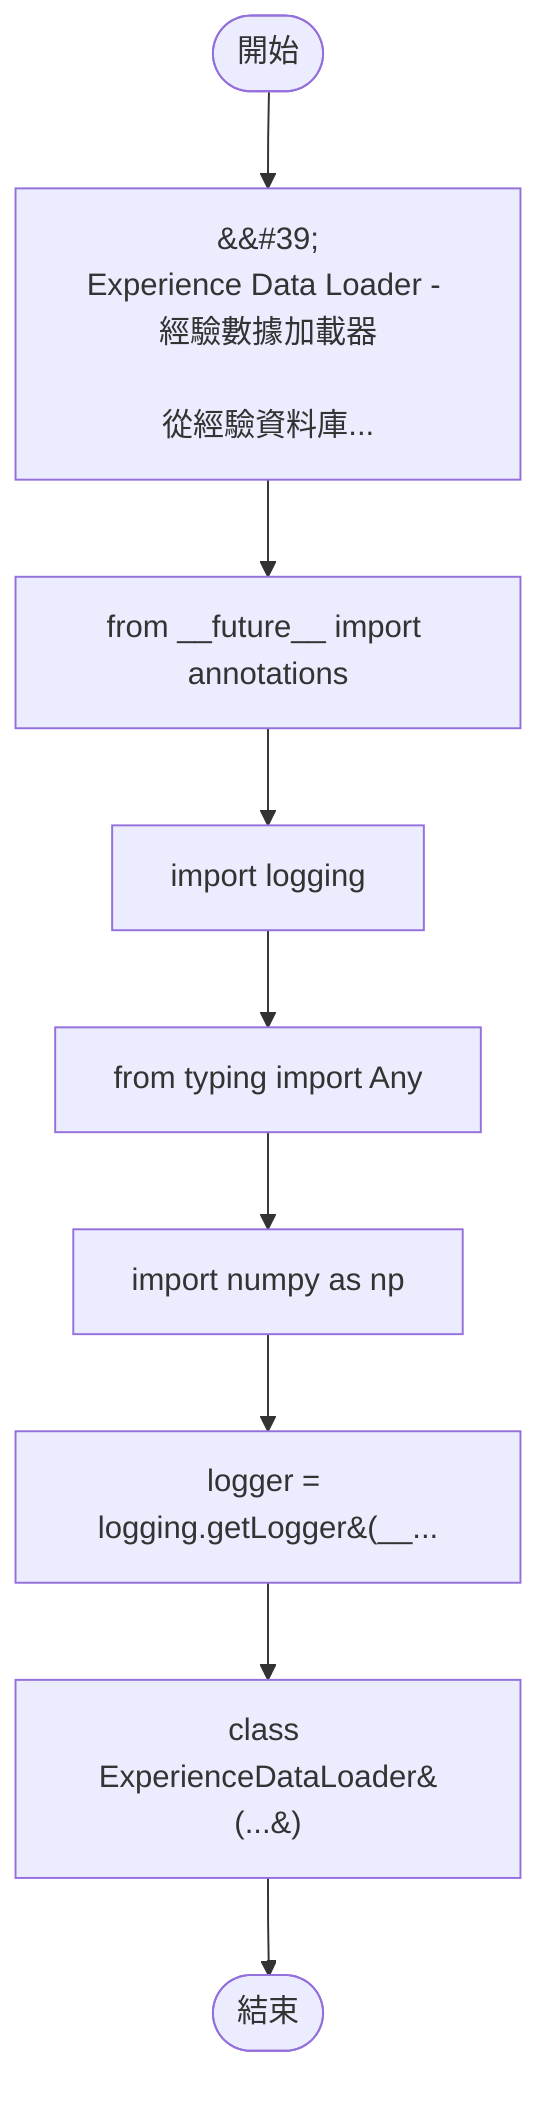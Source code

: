 flowchart TB
    n1([開始])
    n2([結束])
    n3[&amp;&#35;39;\nExperience Data Loader - 經驗數據加載器\n\n從經驗資料庫...]
    n4[from __future__ import annotations]
    n5[import logging]
    n6[from typing import Any]
    n7[import numpy as np]
    n8[logger = logging.getLogger&#40;__...]
    n9[class ExperienceDataLoader&#40;...&#41;]
    n1 --> n3
    n3 --> n4
    n4 --> n5
    n5 --> n6
    n6 --> n7
    n7 --> n8
    n8 --> n9
    n9 --> n2